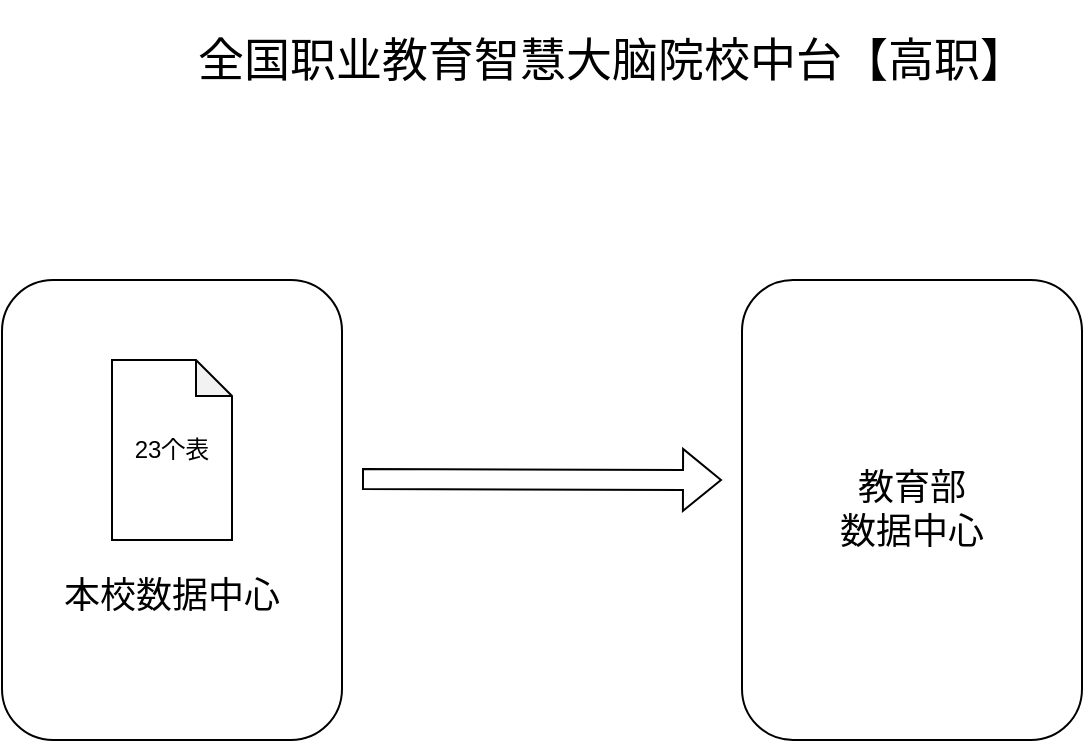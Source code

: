 <mxfile version="20.0.0" type="github">
  <diagram id="YH4F1Agrm4qT_gykeGqx" name="Page-1">
    <mxGraphModel dx="1038" dy="579" grid="1" gridSize="10" guides="1" tooltips="1" connect="1" arrows="1" fold="1" page="1" pageScale="1" pageWidth="827" pageHeight="1169" math="0" shadow="0">
      <root>
        <mxCell id="0" />
        <mxCell id="1" parent="0" />
        <mxCell id="P0_ZTkMcPH8MhCZKsVqU-7" value="&lt;br&gt;&lt;br&gt;&lt;br&gt;&lt;br&gt;&lt;br&gt;&lt;br&gt;&lt;font style=&quot;font-size: 18px;&quot;&gt;本校数据中心&lt;/font&gt;" style="rounded=1;whiteSpace=wrap;html=1;" vertex="1" parent="1">
          <mxGeometry x="80" y="160" width="170" height="230" as="geometry" />
        </mxCell>
        <mxCell id="P0_ZTkMcPH8MhCZKsVqU-4" value="" style="shape=flexArrow;endArrow=classic;html=1;rounded=0;" edge="1" parent="1">
          <mxGeometry width="50" height="50" relative="1" as="geometry">
            <mxPoint x="260" y="259.5" as="sourcePoint" />
            <mxPoint x="440" y="260" as="targetPoint" />
          </mxGeometry>
        </mxCell>
        <mxCell id="P0_ZTkMcPH8MhCZKsVqU-5" value="23个表" style="shape=note;whiteSpace=wrap;html=1;backgroundOutline=1;darkOpacity=0.05;size=18;" vertex="1" parent="1">
          <mxGeometry x="135" y="200" width="60" height="90" as="geometry" />
        </mxCell>
        <mxCell id="P0_ZTkMcPH8MhCZKsVqU-8" value="教育部&lt;br&gt;数据中心" style="rounded=1;whiteSpace=wrap;html=1;fontSize=18;" vertex="1" parent="1">
          <mxGeometry x="450" y="160" width="170" height="230" as="geometry" />
        </mxCell>
        <mxCell id="P0_ZTkMcPH8MhCZKsVqU-9" value="全国职业教育智慧大脑院校中台【高职】" style="text;html=1;strokeColor=none;fillColor=none;align=center;verticalAlign=middle;whiteSpace=wrap;rounded=0;fontSize=23;" vertex="1" parent="1">
          <mxGeometry x="160" y="20" width="450" height="60" as="geometry" />
        </mxCell>
      </root>
    </mxGraphModel>
  </diagram>
</mxfile>
